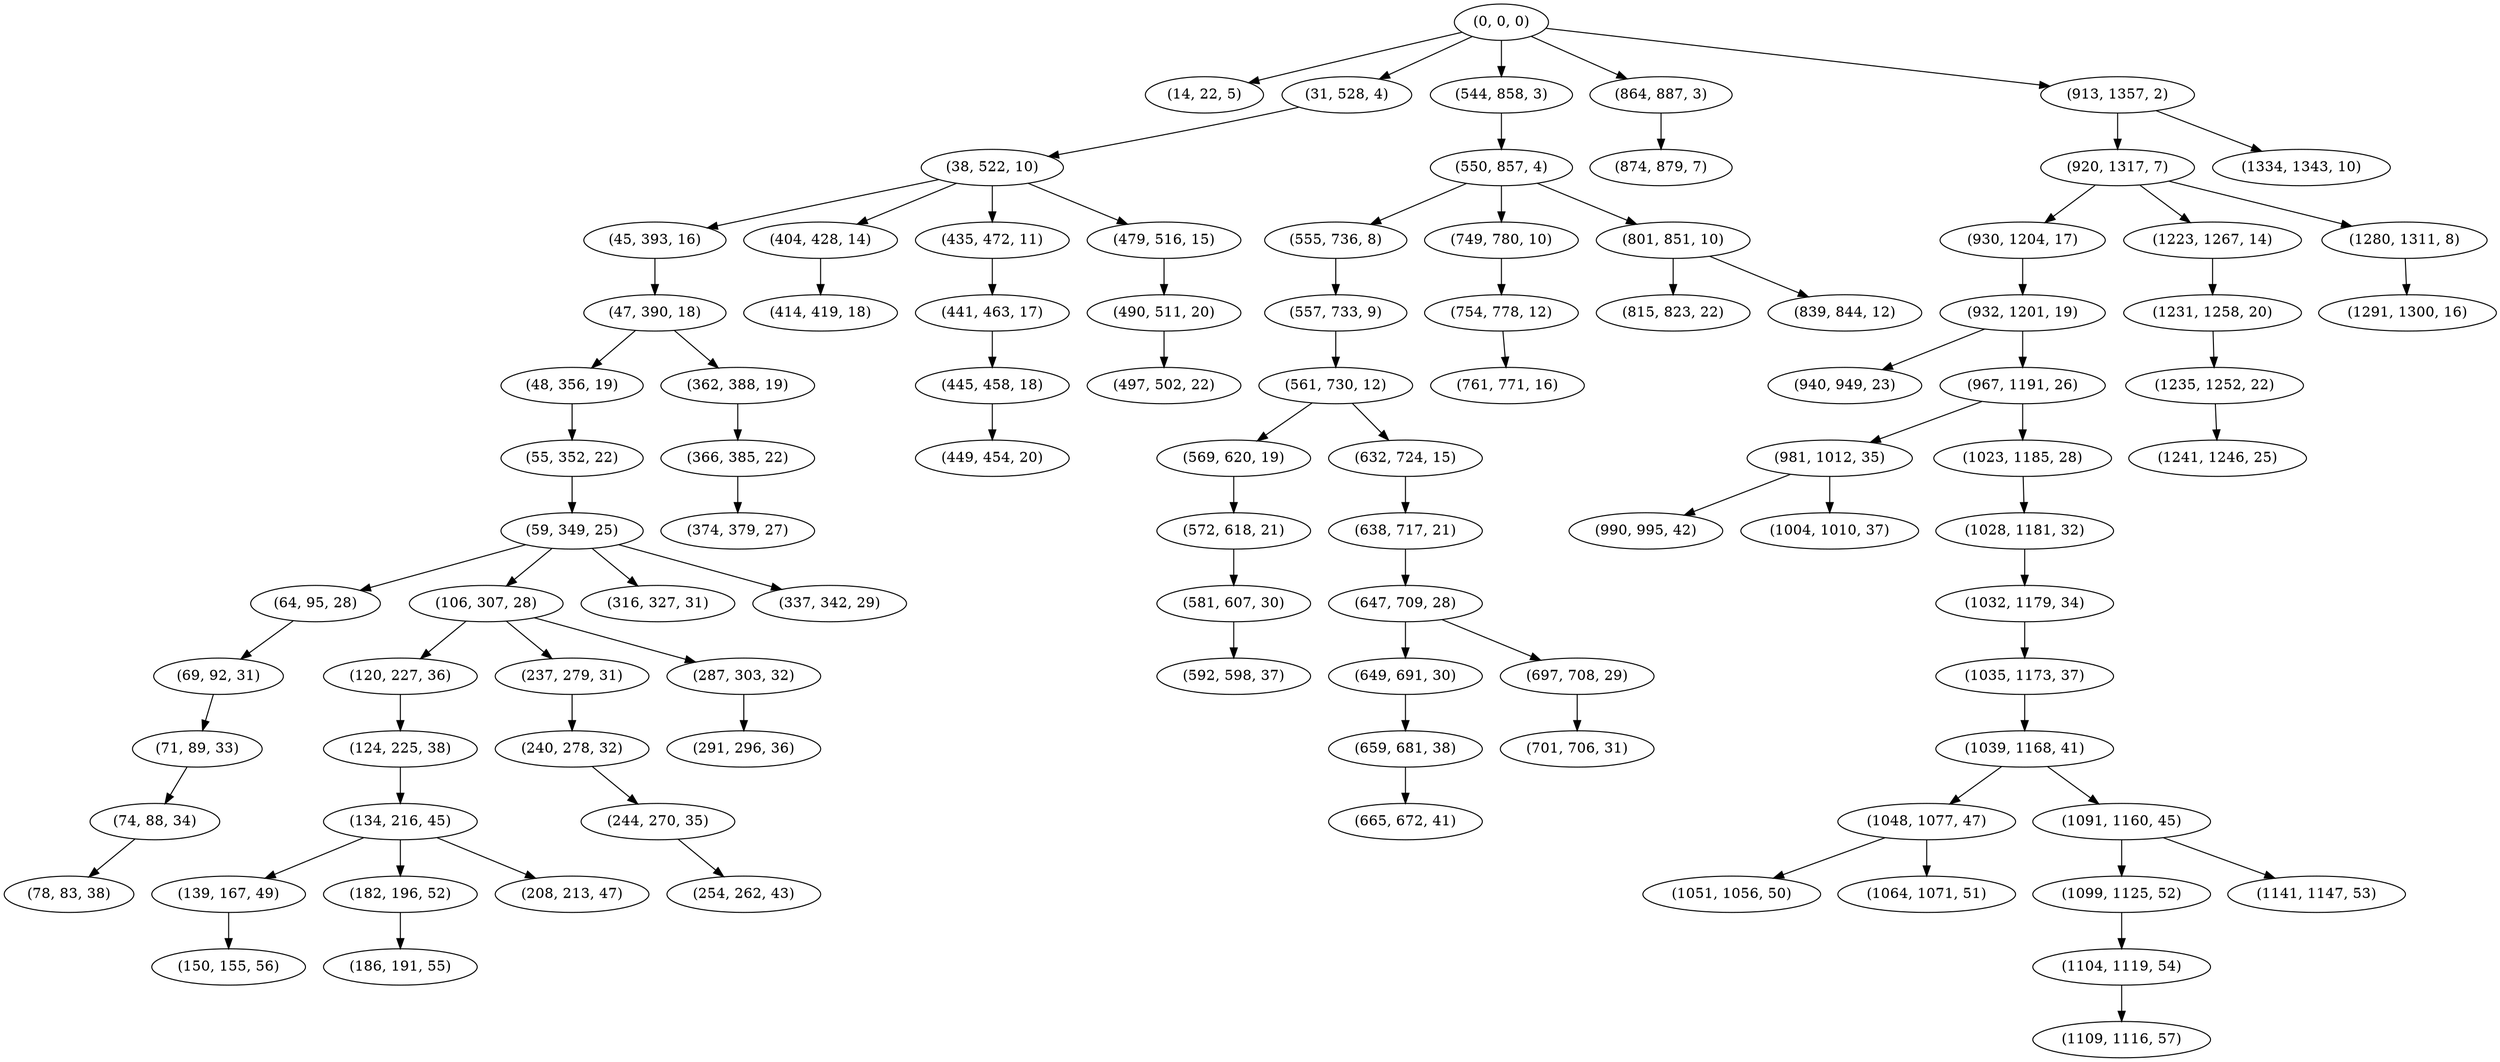 digraph tree {
    "(0, 0, 0)";
    "(14, 22, 5)";
    "(31, 528, 4)";
    "(38, 522, 10)";
    "(45, 393, 16)";
    "(47, 390, 18)";
    "(48, 356, 19)";
    "(55, 352, 22)";
    "(59, 349, 25)";
    "(64, 95, 28)";
    "(69, 92, 31)";
    "(71, 89, 33)";
    "(74, 88, 34)";
    "(78, 83, 38)";
    "(106, 307, 28)";
    "(120, 227, 36)";
    "(124, 225, 38)";
    "(134, 216, 45)";
    "(139, 167, 49)";
    "(150, 155, 56)";
    "(182, 196, 52)";
    "(186, 191, 55)";
    "(208, 213, 47)";
    "(237, 279, 31)";
    "(240, 278, 32)";
    "(244, 270, 35)";
    "(254, 262, 43)";
    "(287, 303, 32)";
    "(291, 296, 36)";
    "(316, 327, 31)";
    "(337, 342, 29)";
    "(362, 388, 19)";
    "(366, 385, 22)";
    "(374, 379, 27)";
    "(404, 428, 14)";
    "(414, 419, 18)";
    "(435, 472, 11)";
    "(441, 463, 17)";
    "(445, 458, 18)";
    "(449, 454, 20)";
    "(479, 516, 15)";
    "(490, 511, 20)";
    "(497, 502, 22)";
    "(544, 858, 3)";
    "(550, 857, 4)";
    "(555, 736, 8)";
    "(557, 733, 9)";
    "(561, 730, 12)";
    "(569, 620, 19)";
    "(572, 618, 21)";
    "(581, 607, 30)";
    "(592, 598, 37)";
    "(632, 724, 15)";
    "(638, 717, 21)";
    "(647, 709, 28)";
    "(649, 691, 30)";
    "(659, 681, 38)";
    "(665, 672, 41)";
    "(697, 708, 29)";
    "(701, 706, 31)";
    "(749, 780, 10)";
    "(754, 778, 12)";
    "(761, 771, 16)";
    "(801, 851, 10)";
    "(815, 823, 22)";
    "(839, 844, 12)";
    "(864, 887, 3)";
    "(874, 879, 7)";
    "(913, 1357, 2)";
    "(920, 1317, 7)";
    "(930, 1204, 17)";
    "(932, 1201, 19)";
    "(940, 949, 23)";
    "(967, 1191, 26)";
    "(981, 1012, 35)";
    "(990, 995, 42)";
    "(1004, 1010, 37)";
    "(1023, 1185, 28)";
    "(1028, 1181, 32)";
    "(1032, 1179, 34)";
    "(1035, 1173, 37)";
    "(1039, 1168, 41)";
    "(1048, 1077, 47)";
    "(1051, 1056, 50)";
    "(1064, 1071, 51)";
    "(1091, 1160, 45)";
    "(1099, 1125, 52)";
    "(1104, 1119, 54)";
    "(1109, 1116, 57)";
    "(1141, 1147, 53)";
    "(1223, 1267, 14)";
    "(1231, 1258, 20)";
    "(1235, 1252, 22)";
    "(1241, 1246, 25)";
    "(1280, 1311, 8)";
    "(1291, 1300, 16)";
    "(1334, 1343, 10)";
    "(0, 0, 0)" -> "(14, 22, 5)";
    "(0, 0, 0)" -> "(31, 528, 4)";
    "(0, 0, 0)" -> "(544, 858, 3)";
    "(0, 0, 0)" -> "(864, 887, 3)";
    "(0, 0, 0)" -> "(913, 1357, 2)";
    "(31, 528, 4)" -> "(38, 522, 10)";
    "(38, 522, 10)" -> "(45, 393, 16)";
    "(38, 522, 10)" -> "(404, 428, 14)";
    "(38, 522, 10)" -> "(435, 472, 11)";
    "(38, 522, 10)" -> "(479, 516, 15)";
    "(45, 393, 16)" -> "(47, 390, 18)";
    "(47, 390, 18)" -> "(48, 356, 19)";
    "(47, 390, 18)" -> "(362, 388, 19)";
    "(48, 356, 19)" -> "(55, 352, 22)";
    "(55, 352, 22)" -> "(59, 349, 25)";
    "(59, 349, 25)" -> "(64, 95, 28)";
    "(59, 349, 25)" -> "(106, 307, 28)";
    "(59, 349, 25)" -> "(316, 327, 31)";
    "(59, 349, 25)" -> "(337, 342, 29)";
    "(64, 95, 28)" -> "(69, 92, 31)";
    "(69, 92, 31)" -> "(71, 89, 33)";
    "(71, 89, 33)" -> "(74, 88, 34)";
    "(74, 88, 34)" -> "(78, 83, 38)";
    "(106, 307, 28)" -> "(120, 227, 36)";
    "(106, 307, 28)" -> "(237, 279, 31)";
    "(106, 307, 28)" -> "(287, 303, 32)";
    "(120, 227, 36)" -> "(124, 225, 38)";
    "(124, 225, 38)" -> "(134, 216, 45)";
    "(134, 216, 45)" -> "(139, 167, 49)";
    "(134, 216, 45)" -> "(182, 196, 52)";
    "(134, 216, 45)" -> "(208, 213, 47)";
    "(139, 167, 49)" -> "(150, 155, 56)";
    "(182, 196, 52)" -> "(186, 191, 55)";
    "(237, 279, 31)" -> "(240, 278, 32)";
    "(240, 278, 32)" -> "(244, 270, 35)";
    "(244, 270, 35)" -> "(254, 262, 43)";
    "(287, 303, 32)" -> "(291, 296, 36)";
    "(362, 388, 19)" -> "(366, 385, 22)";
    "(366, 385, 22)" -> "(374, 379, 27)";
    "(404, 428, 14)" -> "(414, 419, 18)";
    "(435, 472, 11)" -> "(441, 463, 17)";
    "(441, 463, 17)" -> "(445, 458, 18)";
    "(445, 458, 18)" -> "(449, 454, 20)";
    "(479, 516, 15)" -> "(490, 511, 20)";
    "(490, 511, 20)" -> "(497, 502, 22)";
    "(544, 858, 3)" -> "(550, 857, 4)";
    "(550, 857, 4)" -> "(555, 736, 8)";
    "(550, 857, 4)" -> "(749, 780, 10)";
    "(550, 857, 4)" -> "(801, 851, 10)";
    "(555, 736, 8)" -> "(557, 733, 9)";
    "(557, 733, 9)" -> "(561, 730, 12)";
    "(561, 730, 12)" -> "(569, 620, 19)";
    "(561, 730, 12)" -> "(632, 724, 15)";
    "(569, 620, 19)" -> "(572, 618, 21)";
    "(572, 618, 21)" -> "(581, 607, 30)";
    "(581, 607, 30)" -> "(592, 598, 37)";
    "(632, 724, 15)" -> "(638, 717, 21)";
    "(638, 717, 21)" -> "(647, 709, 28)";
    "(647, 709, 28)" -> "(649, 691, 30)";
    "(647, 709, 28)" -> "(697, 708, 29)";
    "(649, 691, 30)" -> "(659, 681, 38)";
    "(659, 681, 38)" -> "(665, 672, 41)";
    "(697, 708, 29)" -> "(701, 706, 31)";
    "(749, 780, 10)" -> "(754, 778, 12)";
    "(754, 778, 12)" -> "(761, 771, 16)";
    "(801, 851, 10)" -> "(815, 823, 22)";
    "(801, 851, 10)" -> "(839, 844, 12)";
    "(864, 887, 3)" -> "(874, 879, 7)";
    "(913, 1357, 2)" -> "(920, 1317, 7)";
    "(913, 1357, 2)" -> "(1334, 1343, 10)";
    "(920, 1317, 7)" -> "(930, 1204, 17)";
    "(920, 1317, 7)" -> "(1223, 1267, 14)";
    "(920, 1317, 7)" -> "(1280, 1311, 8)";
    "(930, 1204, 17)" -> "(932, 1201, 19)";
    "(932, 1201, 19)" -> "(940, 949, 23)";
    "(932, 1201, 19)" -> "(967, 1191, 26)";
    "(967, 1191, 26)" -> "(981, 1012, 35)";
    "(967, 1191, 26)" -> "(1023, 1185, 28)";
    "(981, 1012, 35)" -> "(990, 995, 42)";
    "(981, 1012, 35)" -> "(1004, 1010, 37)";
    "(1023, 1185, 28)" -> "(1028, 1181, 32)";
    "(1028, 1181, 32)" -> "(1032, 1179, 34)";
    "(1032, 1179, 34)" -> "(1035, 1173, 37)";
    "(1035, 1173, 37)" -> "(1039, 1168, 41)";
    "(1039, 1168, 41)" -> "(1048, 1077, 47)";
    "(1039, 1168, 41)" -> "(1091, 1160, 45)";
    "(1048, 1077, 47)" -> "(1051, 1056, 50)";
    "(1048, 1077, 47)" -> "(1064, 1071, 51)";
    "(1091, 1160, 45)" -> "(1099, 1125, 52)";
    "(1091, 1160, 45)" -> "(1141, 1147, 53)";
    "(1099, 1125, 52)" -> "(1104, 1119, 54)";
    "(1104, 1119, 54)" -> "(1109, 1116, 57)";
    "(1223, 1267, 14)" -> "(1231, 1258, 20)";
    "(1231, 1258, 20)" -> "(1235, 1252, 22)";
    "(1235, 1252, 22)" -> "(1241, 1246, 25)";
    "(1280, 1311, 8)" -> "(1291, 1300, 16)";
}
